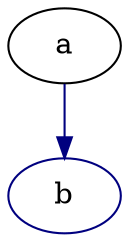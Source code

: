 // generated by package-dependency-graph
digraph {
  a -> b[color = "#00007f"]

  a[label = "a", color = "#000000"]
  b[label = "b", color = "#00007f"]
}